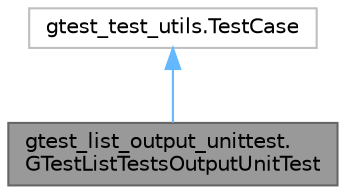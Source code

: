 digraph "gtest_list_output_unittest.GTestListTestsOutputUnitTest"
{
 // LATEX_PDF_SIZE
  bgcolor="transparent";
  edge [fontname=Helvetica,fontsize=10,labelfontname=Helvetica,labelfontsize=10];
  node [fontname=Helvetica,fontsize=10,shape=box,height=0.2,width=0.4];
  Node1 [id="Node000001",label="gtest_list_output_unittest.\lGTestListTestsOutputUnitTest",height=0.2,width=0.4,color="gray40", fillcolor="grey60", style="filled", fontcolor="black",tooltip=" "];
  Node2 -> Node1 [id="edge2_Node000001_Node000002",dir="back",color="steelblue1",style="solid",tooltip=" "];
  Node2 [id="Node000002",label="gtest_test_utils.TestCase",height=0.2,width=0.4,color="grey75", fillcolor="white", style="filled",tooltip=" "];
}
